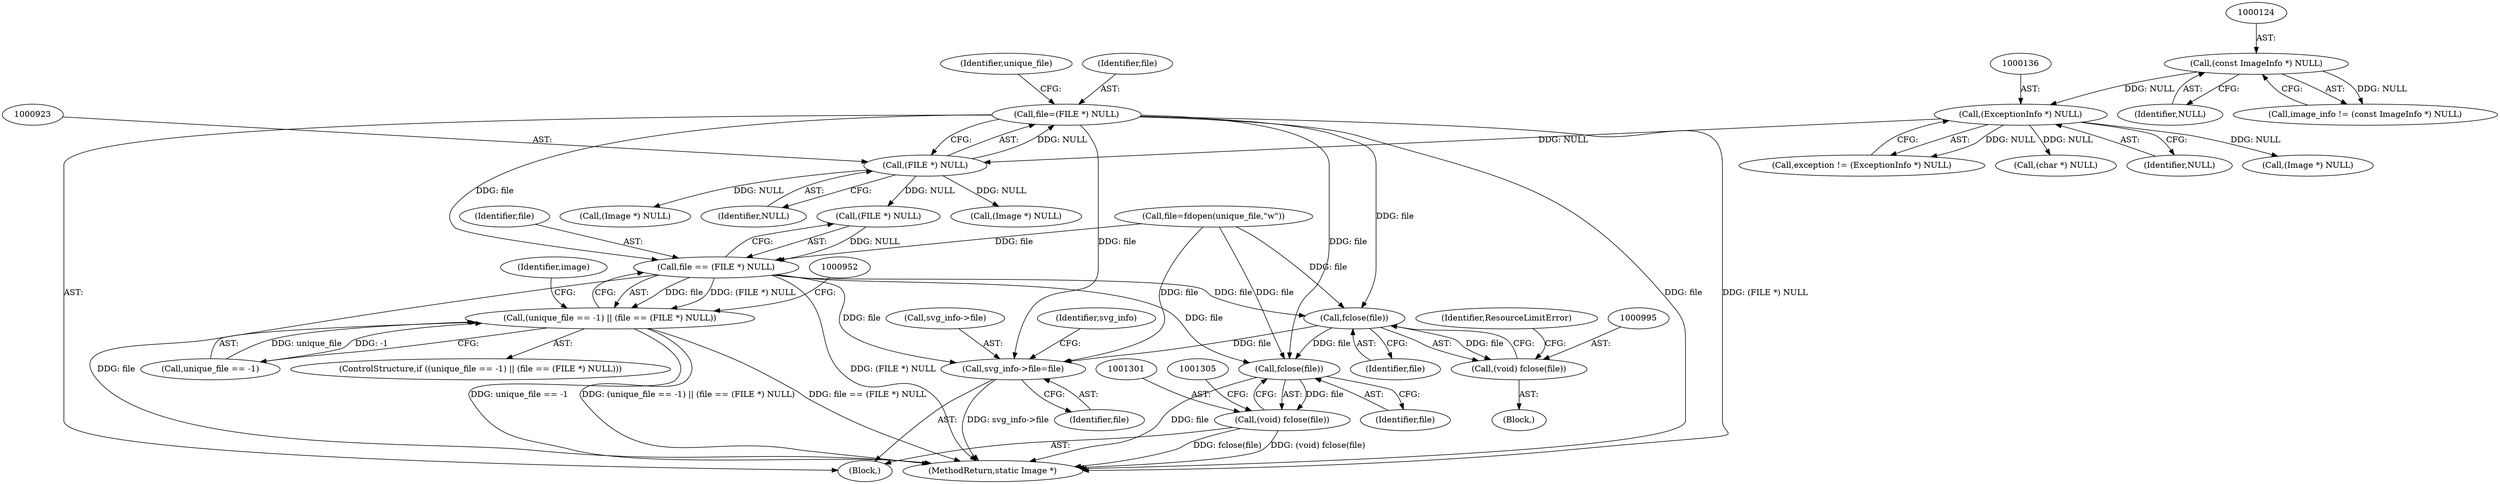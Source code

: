 digraph "0_ImageMagick_f6e9d0d9955e85bdd7540b251cd50d598dacc5e6_60@pointer" {
"1000920" [label="(Call,file=(FILE *) NULL)"];
"1000922" [label="(Call,(FILE *) NULL)"];
"1000135" [label="(Call,(ExceptionInfo *) NULL)"];
"1000123" [label="(Call,(const ImageInfo *) NULL)"];
"1000945" [label="(Call,file == (FILE *) NULL)"];
"1000940" [label="(Call,(unique_file == -1) || (file == (FILE *) NULL))"];
"1000996" [label="(Call,fclose(file))"];
"1000994" [label="(Call,(void) fclose(file))"];
"1001001" [label="(Call,svg_info->file=file)"];
"1001302" [label="(Call,fclose(file))"];
"1001300" [label="(Call,(void) fclose(file))"];
"1000109" [label="(Block,)"];
"1001005" [label="(Identifier,file)"];
"1000996" [label="(Call,fclose(file))"];
"1000994" [label="(Call,(void) fclose(file))"];
"1000180" [label="(Call,(Image *) NULL)"];
"1001008" [label="(Identifier,svg_info)"];
"1000922" [label="(Call,(FILE *) NULL)"];
"1000133" [label="(Call,exception != (ExceptionInfo *) NULL)"];
"1000947" [label="(Call,(FILE *) NULL)"];
"1000121" [label="(Call,image_info != (const ImageInfo *) NULL)"];
"1000921" [label="(Identifier,file)"];
"1000945" [label="(Call,file == (FILE *) NULL)"];
"1000939" [label="(ControlStructure,if ((unique_file == -1) || (file == (FILE *) NULL)))"];
"1000999" [label="(Identifier,ResourceLimitError)"];
"1000997" [label="(Identifier,file)"];
"1000971" [label="(Call,(Image *) NULL)"];
"1000920" [label="(Call,file=(FILE *) NULL)"];
"1000135" [label="(Call,(ExceptionInfo *) NULL)"];
"1001001" [label="(Call,svg_info->file=file)"];
"1001303" [label="(Identifier,file)"];
"1000245" [label="(Call,(char *) NULL)"];
"1000993" [label="(Block,)"];
"1000137" [label="(Identifier,NULL)"];
"1000940" [label="(Call,(unique_file == -1) || (file == (FILE *) NULL))"];
"1000976" [label="(Identifier,image)"];
"1001300" [label="(Call,(void) fclose(file))"];
"1000125" [label="(Identifier,NULL)"];
"1000977" [label="(Call,(Image *) NULL)"];
"1000941" [label="(Call,unique_file == -1)"];
"1000946" [label="(Identifier,file)"];
"1000934" [label="(Call,file=fdopen(unique_file,\"w\"))"];
"1000924" [label="(Identifier,NULL)"];
"1000123" [label="(Call,(const ImageInfo *) NULL)"];
"1001302" [label="(Call,fclose(file))"];
"1000926" [label="(Identifier,unique_file)"];
"1001002" [label="(Call,svg_info->file)"];
"1001464" [label="(MethodReturn,static Image *)"];
"1000920" -> "1000109"  [label="AST: "];
"1000920" -> "1000922"  [label="CFG: "];
"1000921" -> "1000920"  [label="AST: "];
"1000922" -> "1000920"  [label="AST: "];
"1000926" -> "1000920"  [label="CFG: "];
"1000920" -> "1001464"  [label="DDG: file"];
"1000920" -> "1001464"  [label="DDG: (FILE *) NULL"];
"1000922" -> "1000920"  [label="DDG: NULL"];
"1000920" -> "1000945"  [label="DDG: file"];
"1000920" -> "1000996"  [label="DDG: file"];
"1000920" -> "1001001"  [label="DDG: file"];
"1000920" -> "1001302"  [label="DDG: file"];
"1000922" -> "1000924"  [label="CFG: "];
"1000923" -> "1000922"  [label="AST: "];
"1000924" -> "1000922"  [label="AST: "];
"1000135" -> "1000922"  [label="DDG: NULL"];
"1000922" -> "1000947"  [label="DDG: NULL"];
"1000922" -> "1000971"  [label="DDG: NULL"];
"1000922" -> "1000977"  [label="DDG: NULL"];
"1000135" -> "1000133"  [label="AST: "];
"1000135" -> "1000137"  [label="CFG: "];
"1000136" -> "1000135"  [label="AST: "];
"1000137" -> "1000135"  [label="AST: "];
"1000133" -> "1000135"  [label="CFG: "];
"1000135" -> "1000133"  [label="DDG: NULL"];
"1000123" -> "1000135"  [label="DDG: NULL"];
"1000135" -> "1000180"  [label="DDG: NULL"];
"1000135" -> "1000245"  [label="DDG: NULL"];
"1000123" -> "1000121"  [label="AST: "];
"1000123" -> "1000125"  [label="CFG: "];
"1000124" -> "1000123"  [label="AST: "];
"1000125" -> "1000123"  [label="AST: "];
"1000121" -> "1000123"  [label="CFG: "];
"1000123" -> "1000121"  [label="DDG: NULL"];
"1000945" -> "1000940"  [label="AST: "];
"1000945" -> "1000947"  [label="CFG: "];
"1000946" -> "1000945"  [label="AST: "];
"1000947" -> "1000945"  [label="AST: "];
"1000940" -> "1000945"  [label="CFG: "];
"1000945" -> "1001464"  [label="DDG: file"];
"1000945" -> "1001464"  [label="DDG: (FILE *) NULL"];
"1000945" -> "1000940"  [label="DDG: file"];
"1000945" -> "1000940"  [label="DDG: (FILE *) NULL"];
"1000934" -> "1000945"  [label="DDG: file"];
"1000947" -> "1000945"  [label="DDG: NULL"];
"1000945" -> "1000996"  [label="DDG: file"];
"1000945" -> "1001001"  [label="DDG: file"];
"1000945" -> "1001302"  [label="DDG: file"];
"1000940" -> "1000939"  [label="AST: "];
"1000940" -> "1000941"  [label="CFG: "];
"1000941" -> "1000940"  [label="AST: "];
"1000952" -> "1000940"  [label="CFG: "];
"1000976" -> "1000940"  [label="CFG: "];
"1000940" -> "1001464"  [label="DDG: unique_file == -1"];
"1000940" -> "1001464"  [label="DDG: (unique_file == -1) || (file == (FILE *) NULL)"];
"1000940" -> "1001464"  [label="DDG: file == (FILE *) NULL"];
"1000941" -> "1000940"  [label="DDG: unique_file"];
"1000941" -> "1000940"  [label="DDG: -1"];
"1000996" -> "1000994"  [label="AST: "];
"1000996" -> "1000997"  [label="CFG: "];
"1000997" -> "1000996"  [label="AST: "];
"1000994" -> "1000996"  [label="CFG: "];
"1000996" -> "1000994"  [label="DDG: file"];
"1000934" -> "1000996"  [label="DDG: file"];
"1000996" -> "1001001"  [label="DDG: file"];
"1000996" -> "1001302"  [label="DDG: file"];
"1000994" -> "1000993"  [label="AST: "];
"1000995" -> "1000994"  [label="AST: "];
"1000999" -> "1000994"  [label="CFG: "];
"1001001" -> "1000109"  [label="AST: "];
"1001001" -> "1001005"  [label="CFG: "];
"1001002" -> "1001001"  [label="AST: "];
"1001005" -> "1001001"  [label="AST: "];
"1001008" -> "1001001"  [label="CFG: "];
"1001001" -> "1001464"  [label="DDG: svg_info->file"];
"1000934" -> "1001001"  [label="DDG: file"];
"1001302" -> "1001300"  [label="AST: "];
"1001302" -> "1001303"  [label="CFG: "];
"1001303" -> "1001302"  [label="AST: "];
"1001300" -> "1001302"  [label="CFG: "];
"1001302" -> "1001464"  [label="DDG: file"];
"1001302" -> "1001300"  [label="DDG: file"];
"1000934" -> "1001302"  [label="DDG: file"];
"1001300" -> "1000109"  [label="AST: "];
"1001301" -> "1001300"  [label="AST: "];
"1001305" -> "1001300"  [label="CFG: "];
"1001300" -> "1001464"  [label="DDG: fclose(file)"];
"1001300" -> "1001464"  [label="DDG: (void) fclose(file)"];
}
